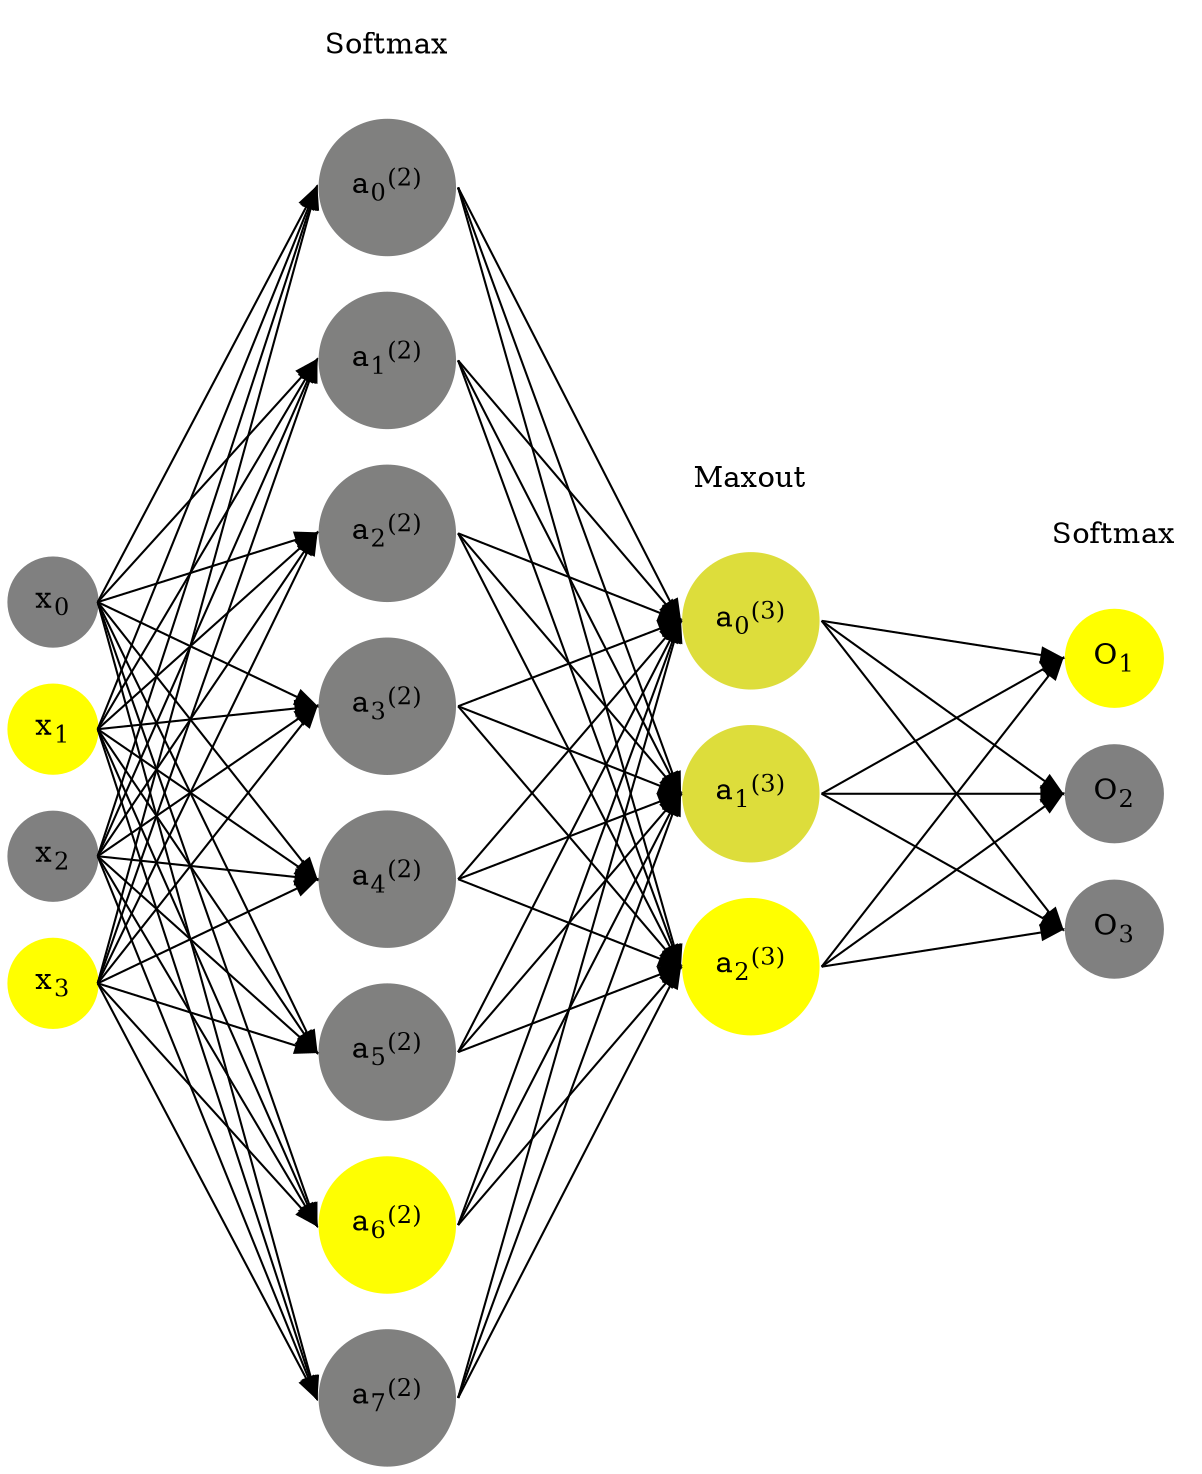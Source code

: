 digraph G {
	rankdir = LR;
	splines=false;
	edge[style=invis];
	ranksep= 1.4;
	{
	node [shape=circle, color="0.1667, 0.0, 0.5", style=filled, fillcolor="0.1667, 0.0, 0.5"];
	x0 [label=<x<sub>0</sub>>];
	}
	{
	node [shape=circle, color="0.1667, 1.0, 1.0", style=filled, fillcolor="0.1667, 1.0, 1.0"];
	x1 [label=<x<sub>1</sub>>];
	}
	{
	node [shape=circle, color="0.1667, 0.0, 0.5", style=filled, fillcolor="0.1667, 0.0, 0.5"];
	x2 [label=<x<sub>2</sub>>];
	}
	{
	node [shape=circle, color="0.1667, 1.0, 1.0", style=filled, fillcolor="0.1667, 1.0, 1.0"];
	x3 [label=<x<sub>3</sub>>];
	}
	{
	node [shape=circle, color="0.1667, 0.000670, 0.500335", style=filled, fillcolor="0.1667, 0.000670, 0.500335"];
	a02 [label=<a<sub>0</sub><sup>(2)</sup>>];
	}
	{
	node [shape=circle, color="0.1667, 0.000580, 0.500290", style=filled, fillcolor="0.1667, 0.000580, 0.500290"];
	a12 [label=<a<sub>1</sub><sup>(2)</sup>>];
	}
	{
	node [shape=circle, color="0.1667, 0.000350, 0.500175", style=filled, fillcolor="0.1667, 0.000350, 0.500175"];
	a22 [label=<a<sub>2</sub><sup>(2)</sup>>];
	}
	{
	node [shape=circle, color="0.1667, 0.002649, 0.501324", style=filled, fillcolor="0.1667, 0.002649, 0.501324"];
	a32 [label=<a<sub>3</sub><sup>(2)</sup>>];
	}
	{
	node [shape=circle, color="0.1667, 0.003948, 0.501974", style=filled, fillcolor="0.1667, 0.003948, 0.501974"];
	a42 [label=<a<sub>4</sub><sup>(2)</sup>>];
	}
	{
	node [shape=circle, color="0.1667, 0.000172, 0.500086", style=filled, fillcolor="0.1667, 0.000172, 0.500086"];
	a52 [label=<a<sub>5</sub><sup>(2)</sup>>];
	}
	{
	node [shape=circle, color="0.1667, 0.991213, 0.995607", style=filled, fillcolor="0.1667, 0.991213, 0.995607"];
	a62 [label=<a<sub>6</sub><sup>(2)</sup>>];
	}
	{
	node [shape=circle, color="0.1667, 0.000418, 0.500209", style=filled, fillcolor="0.1667, 0.000418, 0.500209"];
	a72 [label=<a<sub>7</sub><sup>(2)</sup>>];
	}
	{
	node [shape=circle, color="0.1667, 0.730115, 0.865058", style=filled, fillcolor="0.1667, 0.730115, 0.865058"];
	a03 [label=<a<sub>0</sub><sup>(3)</sup>>];
	}
	{
	node [shape=circle, color="0.1667, 0.730115, 0.865058", style=filled, fillcolor="0.1667, 0.730115, 0.865058"];
	a13 [label=<a<sub>1</sub><sup>(3)</sup>>];
	}
	{
	node [shape=circle, color="0.1667, 18.140905, 9.570452", style=filled, fillcolor="0.1667, 18.140905, 9.570452"];
	a23 [label=<a<sub>2</sub><sup>(3)</sup>>];
	}
	{
	node [shape=circle, color="0.1667, 1.0, 1.0", style=filled, fillcolor="0.1667, 1.0, 1.0"];
	O1 [label=<O<sub>1</sub>>];
	}
	{
	node [shape=circle, color="0.1667, 0.0, 0.5", style=filled, fillcolor="0.1667, 0.0, 0.5"];
	O2 [label=<O<sub>2</sub>>];
	}
	{
	node [shape=circle, color="0.1667, 0.0, 0.5", style=filled, fillcolor="0.1667, 0.0, 0.5"];
	O3 [label=<O<sub>3</sub>>];
	}
	{
	rank=same;
	x0->x1->x2->x3;
	}
	{
	rank=same;
	a02->a12->a22->a32->a42->a52->a62->a72;
	}
	{
	rank=same;
	a03->a13->a23;
	}
	{
	rank=same;
	O1->O2->O3;
	}
	l1 [shape=plaintext,label="Softmax"];
	l1->a02;
	{rank=same; l1;a02};
	l2 [shape=plaintext,label="Maxout"];
	l2->a03;
	{rank=same; l2;a03};
	l3 [shape=plaintext,label="Softmax"];
	l3->O1;
	{rank=same; l3;O1};
edge[style=solid, tailport=e, headport=w];
	{x0;x1;x2;x3} -> {a02;a12;a22;a32;a42;a52;a62;a72};
	{a02;a12;a22;a32;a42;a52;a62;a72} -> {a03;a13;a23};
	{a03;a13;a23} -> {O1,O2,O3};
}